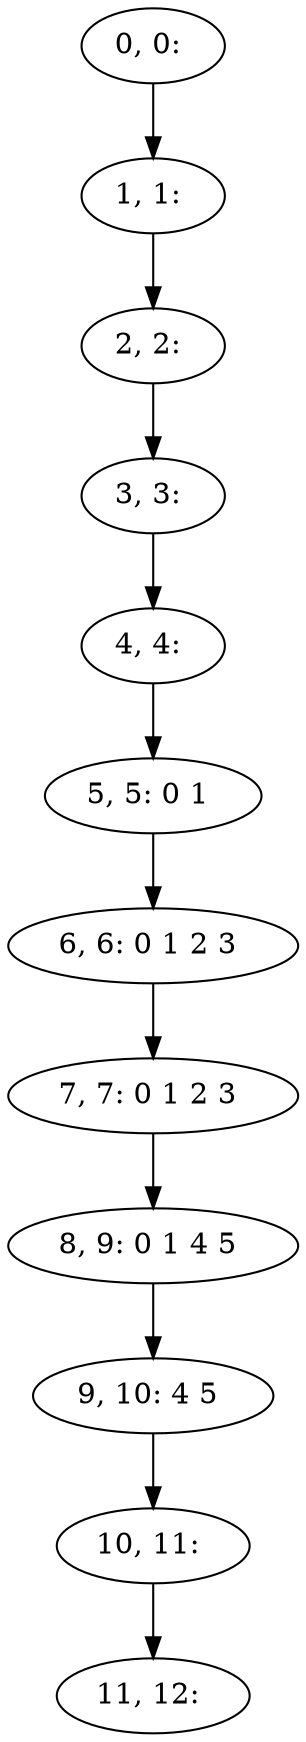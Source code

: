 digraph G {
0[label="0, 0: "];
1[label="1, 1: "];
2[label="2, 2: "];
3[label="3, 3: "];
4[label="4, 4: "];
5[label="5, 5: 0 1 "];
6[label="6, 6: 0 1 2 3 "];
7[label="7, 7: 0 1 2 3 "];
8[label="8, 9: 0 1 4 5 "];
9[label="9, 10: 4 5 "];
10[label="10, 11: "];
11[label="11, 12: "];
0->1 ;
1->2 ;
2->3 ;
3->4 ;
4->5 ;
5->6 ;
6->7 ;
7->8 ;
8->9 ;
9->10 ;
10->11 ;
}
